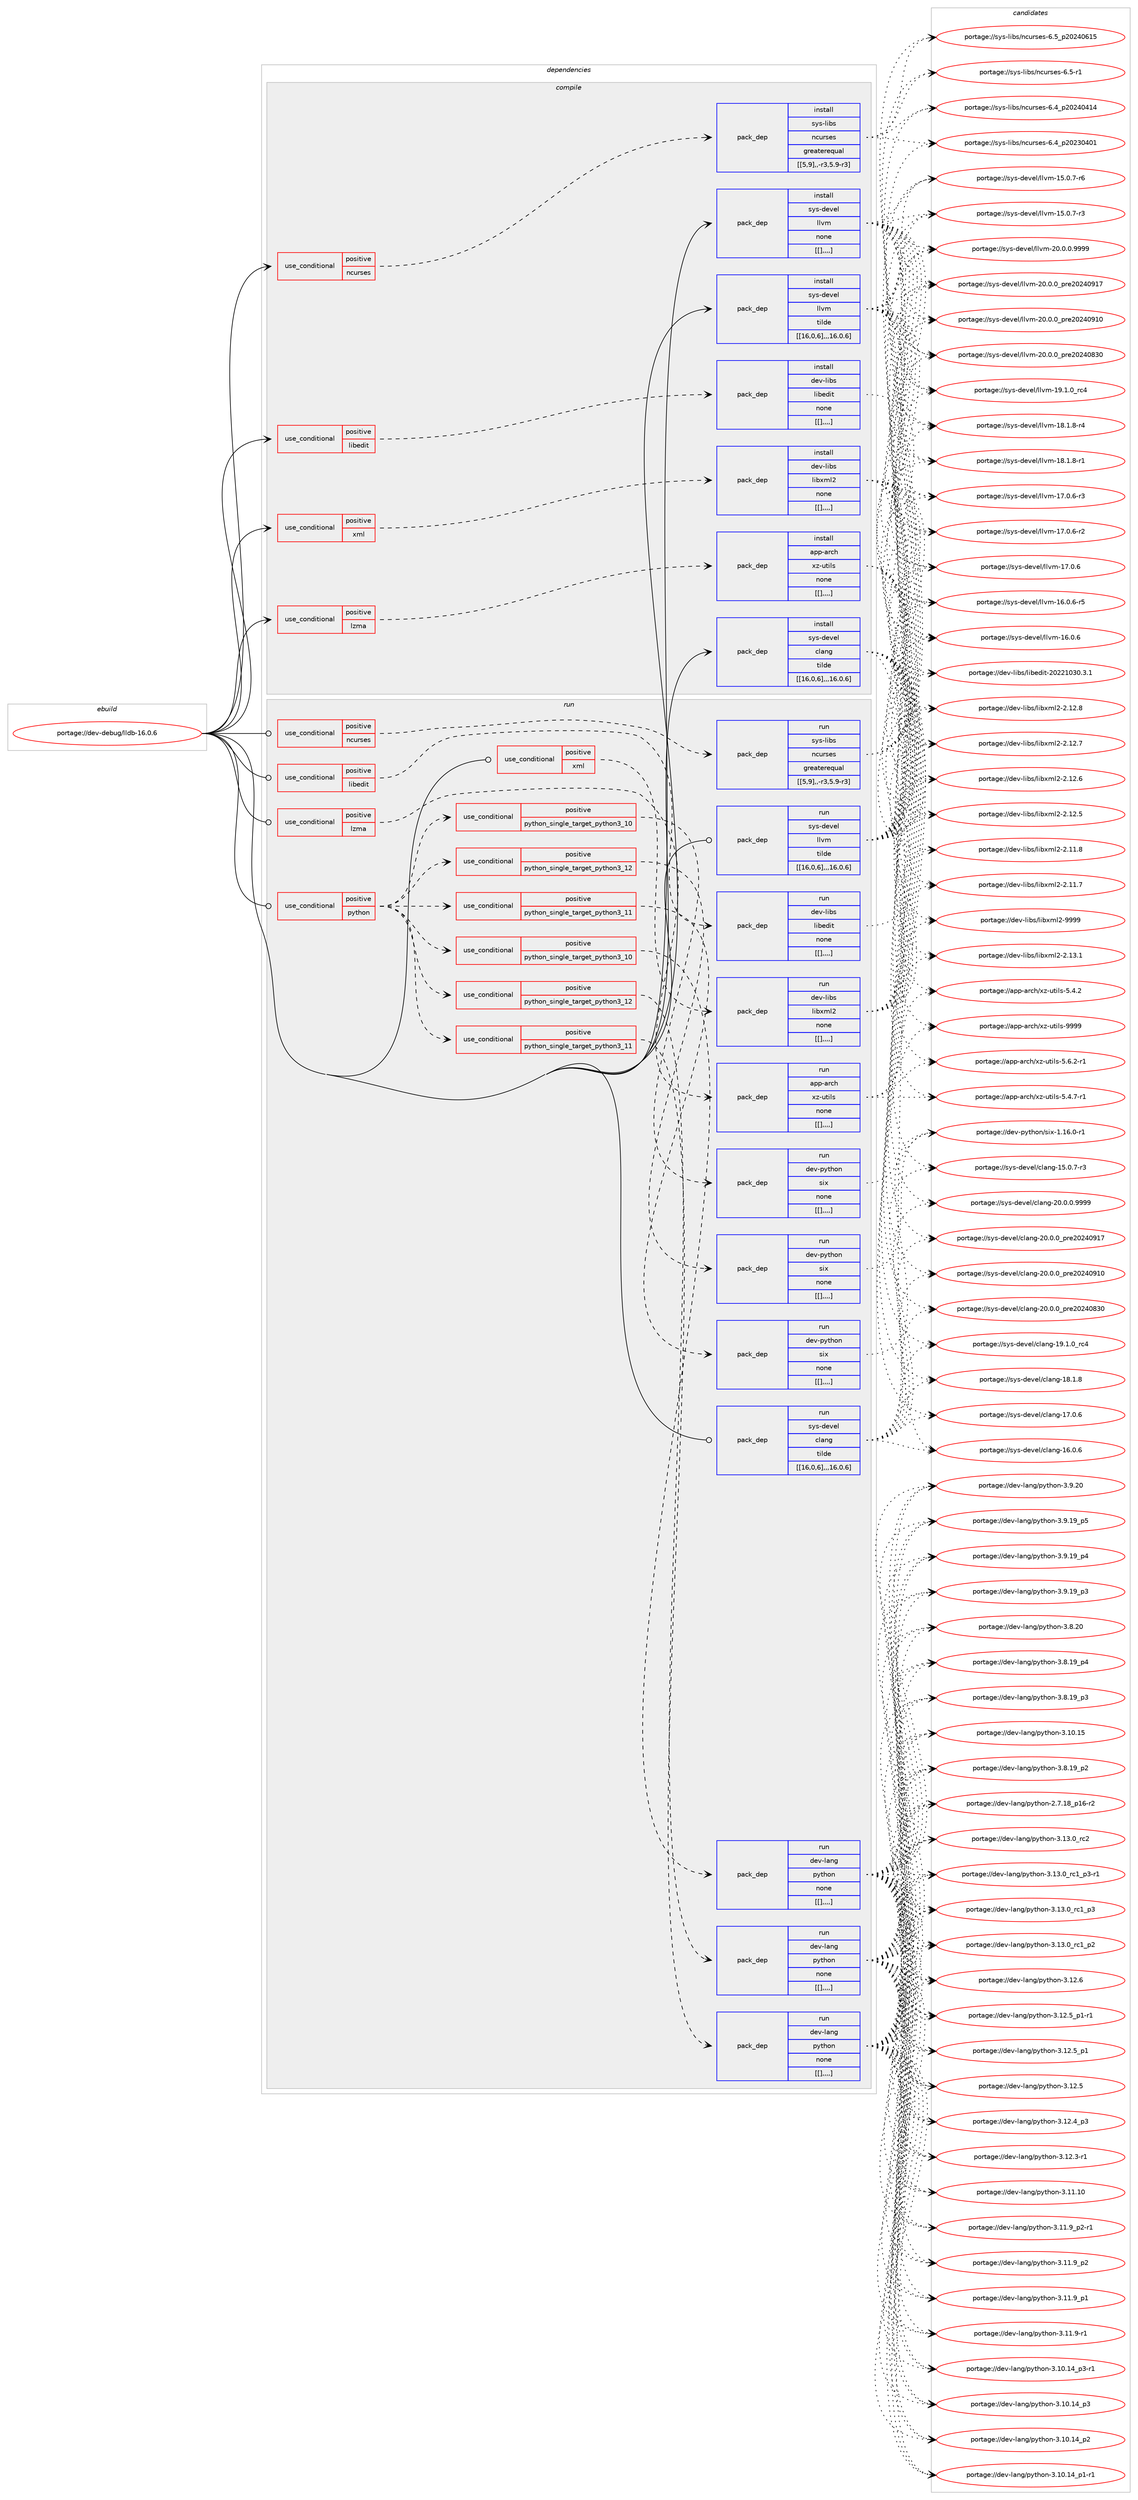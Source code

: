 digraph prolog {

# *************
# Graph options
# *************

newrank=true;
concentrate=true;
compound=true;
graph [rankdir=LR,fontname=Helvetica,fontsize=10,ranksep=1.5];#, ranksep=2.5, nodesep=0.2];
edge  [arrowhead=vee];
node  [fontname=Helvetica,fontsize=10];

# **********
# The ebuild
# **********

subgraph cluster_leftcol {
color=gray;
label=<<i>ebuild</i>>;
id [label="portage://dev-debug/lldb-16.0.6", color=red, width=4, href="../dev-debug/lldb-16.0.6.svg"];
}

# ****************
# The dependencies
# ****************

subgraph cluster_midcol {
color=gray;
label=<<i>dependencies</i>>;
subgraph cluster_compile {
fillcolor="#eeeeee";
style=filled;
label=<<i>compile</i>>;
subgraph cond19609 {
dependency72925 [label=<<TABLE BORDER="0" CELLBORDER="1" CELLSPACING="0" CELLPADDING="4"><TR><TD ROWSPAN="3" CELLPADDING="10">use_conditional</TD></TR><TR><TD>positive</TD></TR><TR><TD>libedit</TD></TR></TABLE>>, shape=none, color=red];
subgraph pack52368 {
dependency72926 [label=<<TABLE BORDER="0" CELLBORDER="1" CELLSPACING="0" CELLPADDING="4" WIDTH="220"><TR><TD ROWSPAN="6" CELLPADDING="30">pack_dep</TD></TR><TR><TD WIDTH="110">install</TD></TR><TR><TD>dev-libs</TD></TR><TR><TD>libedit</TD></TR><TR><TD>none</TD></TR><TR><TD>[[],,,,]</TD></TR></TABLE>>, shape=none, color=blue];
}
dependency72925:e -> dependency72926:w [weight=20,style="dashed",arrowhead="vee"];
}
id:e -> dependency72925:w [weight=20,style="solid",arrowhead="vee"];
subgraph cond19610 {
dependency72927 [label=<<TABLE BORDER="0" CELLBORDER="1" CELLSPACING="0" CELLPADDING="4"><TR><TD ROWSPAN="3" CELLPADDING="10">use_conditional</TD></TR><TR><TD>positive</TD></TR><TR><TD>lzma</TD></TR></TABLE>>, shape=none, color=red];
subgraph pack52369 {
dependency72928 [label=<<TABLE BORDER="0" CELLBORDER="1" CELLSPACING="0" CELLPADDING="4" WIDTH="220"><TR><TD ROWSPAN="6" CELLPADDING="30">pack_dep</TD></TR><TR><TD WIDTH="110">install</TD></TR><TR><TD>app-arch</TD></TR><TR><TD>xz-utils</TD></TR><TR><TD>none</TD></TR><TR><TD>[[],,,,]</TD></TR></TABLE>>, shape=none, color=blue];
}
dependency72927:e -> dependency72928:w [weight=20,style="dashed",arrowhead="vee"];
}
id:e -> dependency72927:w [weight=20,style="solid",arrowhead="vee"];
subgraph cond19611 {
dependency72929 [label=<<TABLE BORDER="0" CELLBORDER="1" CELLSPACING="0" CELLPADDING="4"><TR><TD ROWSPAN="3" CELLPADDING="10">use_conditional</TD></TR><TR><TD>positive</TD></TR><TR><TD>ncurses</TD></TR></TABLE>>, shape=none, color=red];
subgraph pack52370 {
dependency72930 [label=<<TABLE BORDER="0" CELLBORDER="1" CELLSPACING="0" CELLPADDING="4" WIDTH="220"><TR><TD ROWSPAN="6" CELLPADDING="30">pack_dep</TD></TR><TR><TD WIDTH="110">install</TD></TR><TR><TD>sys-libs</TD></TR><TR><TD>ncurses</TD></TR><TR><TD>greaterequal</TD></TR><TR><TD>[[5,9],,-r3,5.9-r3]</TD></TR></TABLE>>, shape=none, color=blue];
}
dependency72929:e -> dependency72930:w [weight=20,style="dashed",arrowhead="vee"];
}
id:e -> dependency72929:w [weight=20,style="solid",arrowhead="vee"];
subgraph cond19612 {
dependency72931 [label=<<TABLE BORDER="0" CELLBORDER="1" CELLSPACING="0" CELLPADDING="4"><TR><TD ROWSPAN="3" CELLPADDING="10">use_conditional</TD></TR><TR><TD>positive</TD></TR><TR><TD>xml</TD></TR></TABLE>>, shape=none, color=red];
subgraph pack52371 {
dependency72932 [label=<<TABLE BORDER="0" CELLBORDER="1" CELLSPACING="0" CELLPADDING="4" WIDTH="220"><TR><TD ROWSPAN="6" CELLPADDING="30">pack_dep</TD></TR><TR><TD WIDTH="110">install</TD></TR><TR><TD>dev-libs</TD></TR><TR><TD>libxml2</TD></TR><TR><TD>none</TD></TR><TR><TD>[[],,,,]</TD></TR></TABLE>>, shape=none, color=blue];
}
dependency72931:e -> dependency72932:w [weight=20,style="dashed",arrowhead="vee"];
}
id:e -> dependency72931:w [weight=20,style="solid",arrowhead="vee"];
subgraph pack52372 {
dependency72933 [label=<<TABLE BORDER="0" CELLBORDER="1" CELLSPACING="0" CELLPADDING="4" WIDTH="220"><TR><TD ROWSPAN="6" CELLPADDING="30">pack_dep</TD></TR><TR><TD WIDTH="110">install</TD></TR><TR><TD>sys-devel</TD></TR><TR><TD>clang</TD></TR><TR><TD>tilde</TD></TR><TR><TD>[[16,0,6],,,16.0.6]</TD></TR></TABLE>>, shape=none, color=blue];
}
id:e -> dependency72933:w [weight=20,style="solid",arrowhead="vee"];
subgraph pack52373 {
dependency72934 [label=<<TABLE BORDER="0" CELLBORDER="1" CELLSPACING="0" CELLPADDING="4" WIDTH="220"><TR><TD ROWSPAN="6" CELLPADDING="30">pack_dep</TD></TR><TR><TD WIDTH="110">install</TD></TR><TR><TD>sys-devel</TD></TR><TR><TD>llvm</TD></TR><TR><TD>tilde</TD></TR><TR><TD>[[16,0,6],,,16.0.6]</TD></TR></TABLE>>, shape=none, color=blue];
}
id:e -> dependency72934:w [weight=20,style="solid",arrowhead="vee"];
subgraph pack52374 {
dependency72935 [label=<<TABLE BORDER="0" CELLBORDER="1" CELLSPACING="0" CELLPADDING="4" WIDTH="220"><TR><TD ROWSPAN="6" CELLPADDING="30">pack_dep</TD></TR><TR><TD WIDTH="110">install</TD></TR><TR><TD>sys-devel</TD></TR><TR><TD>llvm</TD></TR><TR><TD>none</TD></TR><TR><TD>[[],,,,]</TD></TR></TABLE>>, shape=none, color=blue];
}
id:e -> dependency72935:w [weight=20,style="solid",arrowhead="vee"];
}
subgraph cluster_compileandrun {
fillcolor="#eeeeee";
style=filled;
label=<<i>compile and run</i>>;
}
subgraph cluster_run {
fillcolor="#eeeeee";
style=filled;
label=<<i>run</i>>;
subgraph cond19613 {
dependency72936 [label=<<TABLE BORDER="0" CELLBORDER="1" CELLSPACING="0" CELLPADDING="4"><TR><TD ROWSPAN="3" CELLPADDING="10">use_conditional</TD></TR><TR><TD>positive</TD></TR><TR><TD>libedit</TD></TR></TABLE>>, shape=none, color=red];
subgraph pack52375 {
dependency72937 [label=<<TABLE BORDER="0" CELLBORDER="1" CELLSPACING="0" CELLPADDING="4" WIDTH="220"><TR><TD ROWSPAN="6" CELLPADDING="30">pack_dep</TD></TR><TR><TD WIDTH="110">run</TD></TR><TR><TD>dev-libs</TD></TR><TR><TD>libedit</TD></TR><TR><TD>none</TD></TR><TR><TD>[[],,,,]</TD></TR></TABLE>>, shape=none, color=blue];
}
dependency72936:e -> dependency72937:w [weight=20,style="dashed",arrowhead="vee"];
}
id:e -> dependency72936:w [weight=20,style="solid",arrowhead="odot"];
subgraph cond19614 {
dependency72938 [label=<<TABLE BORDER="0" CELLBORDER="1" CELLSPACING="0" CELLPADDING="4"><TR><TD ROWSPAN="3" CELLPADDING="10">use_conditional</TD></TR><TR><TD>positive</TD></TR><TR><TD>lzma</TD></TR></TABLE>>, shape=none, color=red];
subgraph pack52376 {
dependency72939 [label=<<TABLE BORDER="0" CELLBORDER="1" CELLSPACING="0" CELLPADDING="4" WIDTH="220"><TR><TD ROWSPAN="6" CELLPADDING="30">pack_dep</TD></TR><TR><TD WIDTH="110">run</TD></TR><TR><TD>app-arch</TD></TR><TR><TD>xz-utils</TD></TR><TR><TD>none</TD></TR><TR><TD>[[],,,,]</TD></TR></TABLE>>, shape=none, color=blue];
}
dependency72938:e -> dependency72939:w [weight=20,style="dashed",arrowhead="vee"];
}
id:e -> dependency72938:w [weight=20,style="solid",arrowhead="odot"];
subgraph cond19615 {
dependency72940 [label=<<TABLE BORDER="0" CELLBORDER="1" CELLSPACING="0" CELLPADDING="4"><TR><TD ROWSPAN="3" CELLPADDING="10">use_conditional</TD></TR><TR><TD>positive</TD></TR><TR><TD>ncurses</TD></TR></TABLE>>, shape=none, color=red];
subgraph pack52377 {
dependency72941 [label=<<TABLE BORDER="0" CELLBORDER="1" CELLSPACING="0" CELLPADDING="4" WIDTH="220"><TR><TD ROWSPAN="6" CELLPADDING="30">pack_dep</TD></TR><TR><TD WIDTH="110">run</TD></TR><TR><TD>sys-libs</TD></TR><TR><TD>ncurses</TD></TR><TR><TD>greaterequal</TD></TR><TR><TD>[[5,9],,-r3,5.9-r3]</TD></TR></TABLE>>, shape=none, color=blue];
}
dependency72940:e -> dependency72941:w [weight=20,style="dashed",arrowhead="vee"];
}
id:e -> dependency72940:w [weight=20,style="solid",arrowhead="odot"];
subgraph cond19616 {
dependency72942 [label=<<TABLE BORDER="0" CELLBORDER="1" CELLSPACING="0" CELLPADDING="4"><TR><TD ROWSPAN="3" CELLPADDING="10">use_conditional</TD></TR><TR><TD>positive</TD></TR><TR><TD>python</TD></TR></TABLE>>, shape=none, color=red];
subgraph cond19617 {
dependency72943 [label=<<TABLE BORDER="0" CELLBORDER="1" CELLSPACING="0" CELLPADDING="4"><TR><TD ROWSPAN="3" CELLPADDING="10">use_conditional</TD></TR><TR><TD>positive</TD></TR><TR><TD>python_single_target_python3_10</TD></TR></TABLE>>, shape=none, color=red];
subgraph pack52378 {
dependency72944 [label=<<TABLE BORDER="0" CELLBORDER="1" CELLSPACING="0" CELLPADDING="4" WIDTH="220"><TR><TD ROWSPAN="6" CELLPADDING="30">pack_dep</TD></TR><TR><TD WIDTH="110">run</TD></TR><TR><TD>dev-python</TD></TR><TR><TD>six</TD></TR><TR><TD>none</TD></TR><TR><TD>[[],,,,]</TD></TR></TABLE>>, shape=none, color=blue];
}
dependency72943:e -> dependency72944:w [weight=20,style="dashed",arrowhead="vee"];
}
dependency72942:e -> dependency72943:w [weight=20,style="dashed",arrowhead="vee"];
subgraph cond19618 {
dependency72945 [label=<<TABLE BORDER="0" CELLBORDER="1" CELLSPACING="0" CELLPADDING="4"><TR><TD ROWSPAN="3" CELLPADDING="10">use_conditional</TD></TR><TR><TD>positive</TD></TR><TR><TD>python_single_target_python3_11</TD></TR></TABLE>>, shape=none, color=red];
subgraph pack52379 {
dependency72946 [label=<<TABLE BORDER="0" CELLBORDER="1" CELLSPACING="0" CELLPADDING="4" WIDTH="220"><TR><TD ROWSPAN="6" CELLPADDING="30">pack_dep</TD></TR><TR><TD WIDTH="110">run</TD></TR><TR><TD>dev-python</TD></TR><TR><TD>six</TD></TR><TR><TD>none</TD></TR><TR><TD>[[],,,,]</TD></TR></TABLE>>, shape=none, color=blue];
}
dependency72945:e -> dependency72946:w [weight=20,style="dashed",arrowhead="vee"];
}
dependency72942:e -> dependency72945:w [weight=20,style="dashed",arrowhead="vee"];
subgraph cond19619 {
dependency72947 [label=<<TABLE BORDER="0" CELLBORDER="1" CELLSPACING="0" CELLPADDING="4"><TR><TD ROWSPAN="3" CELLPADDING="10">use_conditional</TD></TR><TR><TD>positive</TD></TR><TR><TD>python_single_target_python3_12</TD></TR></TABLE>>, shape=none, color=red];
subgraph pack52380 {
dependency72948 [label=<<TABLE BORDER="0" CELLBORDER="1" CELLSPACING="0" CELLPADDING="4" WIDTH="220"><TR><TD ROWSPAN="6" CELLPADDING="30">pack_dep</TD></TR><TR><TD WIDTH="110">run</TD></TR><TR><TD>dev-python</TD></TR><TR><TD>six</TD></TR><TR><TD>none</TD></TR><TR><TD>[[],,,,]</TD></TR></TABLE>>, shape=none, color=blue];
}
dependency72947:e -> dependency72948:w [weight=20,style="dashed",arrowhead="vee"];
}
dependency72942:e -> dependency72947:w [weight=20,style="dashed",arrowhead="vee"];
subgraph cond19620 {
dependency72949 [label=<<TABLE BORDER="0" CELLBORDER="1" CELLSPACING="0" CELLPADDING="4"><TR><TD ROWSPAN="3" CELLPADDING="10">use_conditional</TD></TR><TR><TD>positive</TD></TR><TR><TD>python_single_target_python3_10</TD></TR></TABLE>>, shape=none, color=red];
subgraph pack52381 {
dependency72950 [label=<<TABLE BORDER="0" CELLBORDER="1" CELLSPACING="0" CELLPADDING="4" WIDTH="220"><TR><TD ROWSPAN="6" CELLPADDING="30">pack_dep</TD></TR><TR><TD WIDTH="110">run</TD></TR><TR><TD>dev-lang</TD></TR><TR><TD>python</TD></TR><TR><TD>none</TD></TR><TR><TD>[[],,,,]</TD></TR></TABLE>>, shape=none, color=blue];
}
dependency72949:e -> dependency72950:w [weight=20,style="dashed",arrowhead="vee"];
}
dependency72942:e -> dependency72949:w [weight=20,style="dashed",arrowhead="vee"];
subgraph cond19621 {
dependency72951 [label=<<TABLE BORDER="0" CELLBORDER="1" CELLSPACING="0" CELLPADDING="4"><TR><TD ROWSPAN="3" CELLPADDING="10">use_conditional</TD></TR><TR><TD>positive</TD></TR><TR><TD>python_single_target_python3_11</TD></TR></TABLE>>, shape=none, color=red];
subgraph pack52382 {
dependency72952 [label=<<TABLE BORDER="0" CELLBORDER="1" CELLSPACING="0" CELLPADDING="4" WIDTH="220"><TR><TD ROWSPAN="6" CELLPADDING="30">pack_dep</TD></TR><TR><TD WIDTH="110">run</TD></TR><TR><TD>dev-lang</TD></TR><TR><TD>python</TD></TR><TR><TD>none</TD></TR><TR><TD>[[],,,,]</TD></TR></TABLE>>, shape=none, color=blue];
}
dependency72951:e -> dependency72952:w [weight=20,style="dashed",arrowhead="vee"];
}
dependency72942:e -> dependency72951:w [weight=20,style="dashed",arrowhead="vee"];
subgraph cond19622 {
dependency72953 [label=<<TABLE BORDER="0" CELLBORDER="1" CELLSPACING="0" CELLPADDING="4"><TR><TD ROWSPAN="3" CELLPADDING="10">use_conditional</TD></TR><TR><TD>positive</TD></TR><TR><TD>python_single_target_python3_12</TD></TR></TABLE>>, shape=none, color=red];
subgraph pack52383 {
dependency72954 [label=<<TABLE BORDER="0" CELLBORDER="1" CELLSPACING="0" CELLPADDING="4" WIDTH="220"><TR><TD ROWSPAN="6" CELLPADDING="30">pack_dep</TD></TR><TR><TD WIDTH="110">run</TD></TR><TR><TD>dev-lang</TD></TR><TR><TD>python</TD></TR><TR><TD>none</TD></TR><TR><TD>[[],,,,]</TD></TR></TABLE>>, shape=none, color=blue];
}
dependency72953:e -> dependency72954:w [weight=20,style="dashed",arrowhead="vee"];
}
dependency72942:e -> dependency72953:w [weight=20,style="dashed",arrowhead="vee"];
}
id:e -> dependency72942:w [weight=20,style="solid",arrowhead="odot"];
subgraph cond19623 {
dependency72955 [label=<<TABLE BORDER="0" CELLBORDER="1" CELLSPACING="0" CELLPADDING="4"><TR><TD ROWSPAN="3" CELLPADDING="10">use_conditional</TD></TR><TR><TD>positive</TD></TR><TR><TD>xml</TD></TR></TABLE>>, shape=none, color=red];
subgraph pack52384 {
dependency72956 [label=<<TABLE BORDER="0" CELLBORDER="1" CELLSPACING="0" CELLPADDING="4" WIDTH="220"><TR><TD ROWSPAN="6" CELLPADDING="30">pack_dep</TD></TR><TR><TD WIDTH="110">run</TD></TR><TR><TD>dev-libs</TD></TR><TR><TD>libxml2</TD></TR><TR><TD>none</TD></TR><TR><TD>[[],,,,]</TD></TR></TABLE>>, shape=none, color=blue];
}
dependency72955:e -> dependency72956:w [weight=20,style="dashed",arrowhead="vee"];
}
id:e -> dependency72955:w [weight=20,style="solid",arrowhead="odot"];
subgraph pack52385 {
dependency72957 [label=<<TABLE BORDER="0" CELLBORDER="1" CELLSPACING="0" CELLPADDING="4" WIDTH="220"><TR><TD ROWSPAN="6" CELLPADDING="30">pack_dep</TD></TR><TR><TD WIDTH="110">run</TD></TR><TR><TD>sys-devel</TD></TR><TR><TD>clang</TD></TR><TR><TD>tilde</TD></TR><TR><TD>[[16,0,6],,,16.0.6]</TD></TR></TABLE>>, shape=none, color=blue];
}
id:e -> dependency72957:w [weight=20,style="solid",arrowhead="odot"];
subgraph pack52386 {
dependency72958 [label=<<TABLE BORDER="0" CELLBORDER="1" CELLSPACING="0" CELLPADDING="4" WIDTH="220"><TR><TD ROWSPAN="6" CELLPADDING="30">pack_dep</TD></TR><TR><TD WIDTH="110">run</TD></TR><TR><TD>sys-devel</TD></TR><TR><TD>llvm</TD></TR><TR><TD>tilde</TD></TR><TR><TD>[[16,0,6],,,16.0.6]</TD></TR></TABLE>>, shape=none, color=blue];
}
id:e -> dependency72958:w [weight=20,style="solid",arrowhead="odot"];
}
}

# **************
# The candidates
# **************

subgraph cluster_choices {
rank=same;
color=gray;
label=<<i>candidates</i>>;

subgraph choice52368 {
color=black;
nodesep=1;
choice1001011184510810598115471081059810110010511645504850504948514846514649 [label="portage://dev-libs/libedit-20221030.3.1", color=red, width=4,href="../dev-libs/libedit-20221030.3.1.svg"];
dependency72926:e -> choice1001011184510810598115471081059810110010511645504850504948514846514649:w [style=dotted,weight="100"];
}
subgraph choice52369 {
color=black;
nodesep=1;
choice9711211245971149910447120122451171161051081154557575757 [label="portage://app-arch/xz-utils-9999", color=red, width=4,href="../app-arch/xz-utils-9999.svg"];
choice9711211245971149910447120122451171161051081154553465446504511449 [label="portage://app-arch/xz-utils-5.6.2-r1", color=red, width=4,href="../app-arch/xz-utils-5.6.2-r1.svg"];
choice9711211245971149910447120122451171161051081154553465246554511449 [label="portage://app-arch/xz-utils-5.4.7-r1", color=red, width=4,href="../app-arch/xz-utils-5.4.7-r1.svg"];
choice971121124597114991044712012245117116105108115455346524650 [label="portage://app-arch/xz-utils-5.4.2", color=red, width=4,href="../app-arch/xz-utils-5.4.2.svg"];
dependency72928:e -> choice9711211245971149910447120122451171161051081154557575757:w [style=dotted,weight="100"];
dependency72928:e -> choice9711211245971149910447120122451171161051081154553465446504511449:w [style=dotted,weight="100"];
dependency72928:e -> choice9711211245971149910447120122451171161051081154553465246554511449:w [style=dotted,weight="100"];
dependency72928:e -> choice971121124597114991044712012245117116105108115455346524650:w [style=dotted,weight="100"];
}
subgraph choice52370 {
color=black;
nodesep=1;
choice1151211154510810598115471109911711411510111545544653951125048505248544953 [label="portage://sys-libs/ncurses-6.5_p20240615", color=red, width=4,href="../sys-libs/ncurses-6.5_p20240615.svg"];
choice11512111545108105981154711099117114115101115455446534511449 [label="portage://sys-libs/ncurses-6.5-r1", color=red, width=4,href="../sys-libs/ncurses-6.5-r1.svg"];
choice1151211154510810598115471109911711411510111545544652951125048505248524952 [label="portage://sys-libs/ncurses-6.4_p20240414", color=red, width=4,href="../sys-libs/ncurses-6.4_p20240414.svg"];
choice1151211154510810598115471109911711411510111545544652951125048505148524849 [label="portage://sys-libs/ncurses-6.4_p20230401", color=red, width=4,href="../sys-libs/ncurses-6.4_p20230401.svg"];
dependency72930:e -> choice1151211154510810598115471109911711411510111545544653951125048505248544953:w [style=dotted,weight="100"];
dependency72930:e -> choice11512111545108105981154711099117114115101115455446534511449:w [style=dotted,weight="100"];
dependency72930:e -> choice1151211154510810598115471109911711411510111545544652951125048505248524952:w [style=dotted,weight="100"];
dependency72930:e -> choice1151211154510810598115471109911711411510111545544652951125048505148524849:w [style=dotted,weight="100"];
}
subgraph choice52371 {
color=black;
nodesep=1;
choice10010111845108105981154710810598120109108504557575757 [label="portage://dev-libs/libxml2-9999", color=red, width=4,href="../dev-libs/libxml2-9999.svg"];
choice100101118451081059811547108105981201091085045504649514649 [label="portage://dev-libs/libxml2-2.13.1", color=red, width=4,href="../dev-libs/libxml2-2.13.1.svg"];
choice100101118451081059811547108105981201091085045504649504656 [label="portage://dev-libs/libxml2-2.12.8", color=red, width=4,href="../dev-libs/libxml2-2.12.8.svg"];
choice100101118451081059811547108105981201091085045504649504655 [label="portage://dev-libs/libxml2-2.12.7", color=red, width=4,href="../dev-libs/libxml2-2.12.7.svg"];
choice100101118451081059811547108105981201091085045504649504654 [label="portage://dev-libs/libxml2-2.12.6", color=red, width=4,href="../dev-libs/libxml2-2.12.6.svg"];
choice100101118451081059811547108105981201091085045504649504653 [label="portage://dev-libs/libxml2-2.12.5", color=red, width=4,href="../dev-libs/libxml2-2.12.5.svg"];
choice100101118451081059811547108105981201091085045504649494656 [label="portage://dev-libs/libxml2-2.11.8", color=red, width=4,href="../dev-libs/libxml2-2.11.8.svg"];
choice100101118451081059811547108105981201091085045504649494655 [label="portage://dev-libs/libxml2-2.11.7", color=red, width=4,href="../dev-libs/libxml2-2.11.7.svg"];
dependency72932:e -> choice10010111845108105981154710810598120109108504557575757:w [style=dotted,weight="100"];
dependency72932:e -> choice100101118451081059811547108105981201091085045504649514649:w [style=dotted,weight="100"];
dependency72932:e -> choice100101118451081059811547108105981201091085045504649504656:w [style=dotted,weight="100"];
dependency72932:e -> choice100101118451081059811547108105981201091085045504649504655:w [style=dotted,weight="100"];
dependency72932:e -> choice100101118451081059811547108105981201091085045504649504654:w [style=dotted,weight="100"];
dependency72932:e -> choice100101118451081059811547108105981201091085045504649504653:w [style=dotted,weight="100"];
dependency72932:e -> choice100101118451081059811547108105981201091085045504649494656:w [style=dotted,weight="100"];
dependency72932:e -> choice100101118451081059811547108105981201091085045504649494655:w [style=dotted,weight="100"];
}
subgraph choice52372 {
color=black;
nodesep=1;
choice11512111545100101118101108479910897110103455048464846484657575757 [label="portage://sys-devel/clang-20.0.0.9999", color=red, width=4,href="../sys-devel/clang-20.0.0.9999.svg"];
choice1151211154510010111810110847991089711010345504846484648951121141015048505248574955 [label="portage://sys-devel/clang-20.0.0_pre20240917", color=red, width=4,href="../sys-devel/clang-20.0.0_pre20240917.svg"];
choice1151211154510010111810110847991089711010345504846484648951121141015048505248574948 [label="portage://sys-devel/clang-20.0.0_pre20240910", color=red, width=4,href="../sys-devel/clang-20.0.0_pre20240910.svg"];
choice1151211154510010111810110847991089711010345504846484648951121141015048505248565148 [label="portage://sys-devel/clang-20.0.0_pre20240830", color=red, width=4,href="../sys-devel/clang-20.0.0_pre20240830.svg"];
choice1151211154510010111810110847991089711010345495746494648951149952 [label="portage://sys-devel/clang-19.1.0_rc4", color=red, width=4,href="../sys-devel/clang-19.1.0_rc4.svg"];
choice1151211154510010111810110847991089711010345495646494656 [label="portage://sys-devel/clang-18.1.8", color=red, width=4,href="../sys-devel/clang-18.1.8.svg"];
choice1151211154510010111810110847991089711010345495546484654 [label="portage://sys-devel/clang-17.0.6", color=red, width=4,href="../sys-devel/clang-17.0.6.svg"];
choice1151211154510010111810110847991089711010345495446484654 [label="portage://sys-devel/clang-16.0.6", color=red, width=4,href="../sys-devel/clang-16.0.6.svg"];
choice11512111545100101118101108479910897110103454953464846554511451 [label="portage://sys-devel/clang-15.0.7-r3", color=red, width=4,href="../sys-devel/clang-15.0.7-r3.svg"];
dependency72933:e -> choice11512111545100101118101108479910897110103455048464846484657575757:w [style=dotted,weight="100"];
dependency72933:e -> choice1151211154510010111810110847991089711010345504846484648951121141015048505248574955:w [style=dotted,weight="100"];
dependency72933:e -> choice1151211154510010111810110847991089711010345504846484648951121141015048505248574948:w [style=dotted,weight="100"];
dependency72933:e -> choice1151211154510010111810110847991089711010345504846484648951121141015048505248565148:w [style=dotted,weight="100"];
dependency72933:e -> choice1151211154510010111810110847991089711010345495746494648951149952:w [style=dotted,weight="100"];
dependency72933:e -> choice1151211154510010111810110847991089711010345495646494656:w [style=dotted,weight="100"];
dependency72933:e -> choice1151211154510010111810110847991089711010345495546484654:w [style=dotted,weight="100"];
dependency72933:e -> choice1151211154510010111810110847991089711010345495446484654:w [style=dotted,weight="100"];
dependency72933:e -> choice11512111545100101118101108479910897110103454953464846554511451:w [style=dotted,weight="100"];
}
subgraph choice52373 {
color=black;
nodesep=1;
choice1151211154510010111810110847108108118109455048464846484657575757 [label="portage://sys-devel/llvm-20.0.0.9999", color=red, width=4,href="../sys-devel/llvm-20.0.0.9999.svg"];
choice115121115451001011181011084710810811810945504846484648951121141015048505248574955 [label="portage://sys-devel/llvm-20.0.0_pre20240917", color=red, width=4,href="../sys-devel/llvm-20.0.0_pre20240917.svg"];
choice115121115451001011181011084710810811810945504846484648951121141015048505248574948 [label="portage://sys-devel/llvm-20.0.0_pre20240910", color=red, width=4,href="../sys-devel/llvm-20.0.0_pre20240910.svg"];
choice115121115451001011181011084710810811810945504846484648951121141015048505248565148 [label="portage://sys-devel/llvm-20.0.0_pre20240830", color=red, width=4,href="../sys-devel/llvm-20.0.0_pre20240830.svg"];
choice115121115451001011181011084710810811810945495746494648951149952 [label="portage://sys-devel/llvm-19.1.0_rc4", color=red, width=4,href="../sys-devel/llvm-19.1.0_rc4.svg"];
choice1151211154510010111810110847108108118109454956464946564511452 [label="portage://sys-devel/llvm-18.1.8-r4", color=red, width=4,href="../sys-devel/llvm-18.1.8-r4.svg"];
choice1151211154510010111810110847108108118109454956464946564511449 [label="portage://sys-devel/llvm-18.1.8-r1", color=red, width=4,href="../sys-devel/llvm-18.1.8-r1.svg"];
choice1151211154510010111810110847108108118109454955464846544511451 [label="portage://sys-devel/llvm-17.0.6-r3", color=red, width=4,href="../sys-devel/llvm-17.0.6-r3.svg"];
choice1151211154510010111810110847108108118109454955464846544511450 [label="portage://sys-devel/llvm-17.0.6-r2", color=red, width=4,href="../sys-devel/llvm-17.0.6-r2.svg"];
choice115121115451001011181011084710810811810945495546484654 [label="portage://sys-devel/llvm-17.0.6", color=red, width=4,href="../sys-devel/llvm-17.0.6.svg"];
choice1151211154510010111810110847108108118109454954464846544511453 [label="portage://sys-devel/llvm-16.0.6-r5", color=red, width=4,href="../sys-devel/llvm-16.0.6-r5.svg"];
choice115121115451001011181011084710810811810945495446484654 [label="portage://sys-devel/llvm-16.0.6", color=red, width=4,href="../sys-devel/llvm-16.0.6.svg"];
choice1151211154510010111810110847108108118109454953464846554511454 [label="portage://sys-devel/llvm-15.0.7-r6", color=red, width=4,href="../sys-devel/llvm-15.0.7-r6.svg"];
choice1151211154510010111810110847108108118109454953464846554511451 [label="portage://sys-devel/llvm-15.0.7-r3", color=red, width=4,href="../sys-devel/llvm-15.0.7-r3.svg"];
dependency72934:e -> choice1151211154510010111810110847108108118109455048464846484657575757:w [style=dotted,weight="100"];
dependency72934:e -> choice115121115451001011181011084710810811810945504846484648951121141015048505248574955:w [style=dotted,weight="100"];
dependency72934:e -> choice115121115451001011181011084710810811810945504846484648951121141015048505248574948:w [style=dotted,weight="100"];
dependency72934:e -> choice115121115451001011181011084710810811810945504846484648951121141015048505248565148:w [style=dotted,weight="100"];
dependency72934:e -> choice115121115451001011181011084710810811810945495746494648951149952:w [style=dotted,weight="100"];
dependency72934:e -> choice1151211154510010111810110847108108118109454956464946564511452:w [style=dotted,weight="100"];
dependency72934:e -> choice1151211154510010111810110847108108118109454956464946564511449:w [style=dotted,weight="100"];
dependency72934:e -> choice1151211154510010111810110847108108118109454955464846544511451:w [style=dotted,weight="100"];
dependency72934:e -> choice1151211154510010111810110847108108118109454955464846544511450:w [style=dotted,weight="100"];
dependency72934:e -> choice115121115451001011181011084710810811810945495546484654:w [style=dotted,weight="100"];
dependency72934:e -> choice1151211154510010111810110847108108118109454954464846544511453:w [style=dotted,weight="100"];
dependency72934:e -> choice115121115451001011181011084710810811810945495446484654:w [style=dotted,weight="100"];
dependency72934:e -> choice1151211154510010111810110847108108118109454953464846554511454:w [style=dotted,weight="100"];
dependency72934:e -> choice1151211154510010111810110847108108118109454953464846554511451:w [style=dotted,weight="100"];
}
subgraph choice52374 {
color=black;
nodesep=1;
choice1151211154510010111810110847108108118109455048464846484657575757 [label="portage://sys-devel/llvm-20.0.0.9999", color=red, width=4,href="../sys-devel/llvm-20.0.0.9999.svg"];
choice115121115451001011181011084710810811810945504846484648951121141015048505248574955 [label="portage://sys-devel/llvm-20.0.0_pre20240917", color=red, width=4,href="../sys-devel/llvm-20.0.0_pre20240917.svg"];
choice115121115451001011181011084710810811810945504846484648951121141015048505248574948 [label="portage://sys-devel/llvm-20.0.0_pre20240910", color=red, width=4,href="../sys-devel/llvm-20.0.0_pre20240910.svg"];
choice115121115451001011181011084710810811810945504846484648951121141015048505248565148 [label="portage://sys-devel/llvm-20.0.0_pre20240830", color=red, width=4,href="../sys-devel/llvm-20.0.0_pre20240830.svg"];
choice115121115451001011181011084710810811810945495746494648951149952 [label="portage://sys-devel/llvm-19.1.0_rc4", color=red, width=4,href="../sys-devel/llvm-19.1.0_rc4.svg"];
choice1151211154510010111810110847108108118109454956464946564511452 [label="portage://sys-devel/llvm-18.1.8-r4", color=red, width=4,href="../sys-devel/llvm-18.1.8-r4.svg"];
choice1151211154510010111810110847108108118109454956464946564511449 [label="portage://sys-devel/llvm-18.1.8-r1", color=red, width=4,href="../sys-devel/llvm-18.1.8-r1.svg"];
choice1151211154510010111810110847108108118109454955464846544511451 [label="portage://sys-devel/llvm-17.0.6-r3", color=red, width=4,href="../sys-devel/llvm-17.0.6-r3.svg"];
choice1151211154510010111810110847108108118109454955464846544511450 [label="portage://sys-devel/llvm-17.0.6-r2", color=red, width=4,href="../sys-devel/llvm-17.0.6-r2.svg"];
choice115121115451001011181011084710810811810945495546484654 [label="portage://sys-devel/llvm-17.0.6", color=red, width=4,href="../sys-devel/llvm-17.0.6.svg"];
choice1151211154510010111810110847108108118109454954464846544511453 [label="portage://sys-devel/llvm-16.0.6-r5", color=red, width=4,href="../sys-devel/llvm-16.0.6-r5.svg"];
choice115121115451001011181011084710810811810945495446484654 [label="portage://sys-devel/llvm-16.0.6", color=red, width=4,href="../sys-devel/llvm-16.0.6.svg"];
choice1151211154510010111810110847108108118109454953464846554511454 [label="portage://sys-devel/llvm-15.0.7-r6", color=red, width=4,href="../sys-devel/llvm-15.0.7-r6.svg"];
choice1151211154510010111810110847108108118109454953464846554511451 [label="portage://sys-devel/llvm-15.0.7-r3", color=red, width=4,href="../sys-devel/llvm-15.0.7-r3.svg"];
dependency72935:e -> choice1151211154510010111810110847108108118109455048464846484657575757:w [style=dotted,weight="100"];
dependency72935:e -> choice115121115451001011181011084710810811810945504846484648951121141015048505248574955:w [style=dotted,weight="100"];
dependency72935:e -> choice115121115451001011181011084710810811810945504846484648951121141015048505248574948:w [style=dotted,weight="100"];
dependency72935:e -> choice115121115451001011181011084710810811810945504846484648951121141015048505248565148:w [style=dotted,weight="100"];
dependency72935:e -> choice115121115451001011181011084710810811810945495746494648951149952:w [style=dotted,weight="100"];
dependency72935:e -> choice1151211154510010111810110847108108118109454956464946564511452:w [style=dotted,weight="100"];
dependency72935:e -> choice1151211154510010111810110847108108118109454956464946564511449:w [style=dotted,weight="100"];
dependency72935:e -> choice1151211154510010111810110847108108118109454955464846544511451:w [style=dotted,weight="100"];
dependency72935:e -> choice1151211154510010111810110847108108118109454955464846544511450:w [style=dotted,weight="100"];
dependency72935:e -> choice115121115451001011181011084710810811810945495546484654:w [style=dotted,weight="100"];
dependency72935:e -> choice1151211154510010111810110847108108118109454954464846544511453:w [style=dotted,weight="100"];
dependency72935:e -> choice115121115451001011181011084710810811810945495446484654:w [style=dotted,weight="100"];
dependency72935:e -> choice1151211154510010111810110847108108118109454953464846554511454:w [style=dotted,weight="100"];
dependency72935:e -> choice1151211154510010111810110847108108118109454953464846554511451:w [style=dotted,weight="100"];
}
subgraph choice52375 {
color=black;
nodesep=1;
choice1001011184510810598115471081059810110010511645504850504948514846514649 [label="portage://dev-libs/libedit-20221030.3.1", color=red, width=4,href="../dev-libs/libedit-20221030.3.1.svg"];
dependency72937:e -> choice1001011184510810598115471081059810110010511645504850504948514846514649:w [style=dotted,weight="100"];
}
subgraph choice52376 {
color=black;
nodesep=1;
choice9711211245971149910447120122451171161051081154557575757 [label="portage://app-arch/xz-utils-9999", color=red, width=4,href="../app-arch/xz-utils-9999.svg"];
choice9711211245971149910447120122451171161051081154553465446504511449 [label="portage://app-arch/xz-utils-5.6.2-r1", color=red, width=4,href="../app-arch/xz-utils-5.6.2-r1.svg"];
choice9711211245971149910447120122451171161051081154553465246554511449 [label="portage://app-arch/xz-utils-5.4.7-r1", color=red, width=4,href="../app-arch/xz-utils-5.4.7-r1.svg"];
choice971121124597114991044712012245117116105108115455346524650 [label="portage://app-arch/xz-utils-5.4.2", color=red, width=4,href="../app-arch/xz-utils-5.4.2.svg"];
dependency72939:e -> choice9711211245971149910447120122451171161051081154557575757:w [style=dotted,weight="100"];
dependency72939:e -> choice9711211245971149910447120122451171161051081154553465446504511449:w [style=dotted,weight="100"];
dependency72939:e -> choice9711211245971149910447120122451171161051081154553465246554511449:w [style=dotted,weight="100"];
dependency72939:e -> choice971121124597114991044712012245117116105108115455346524650:w [style=dotted,weight="100"];
}
subgraph choice52377 {
color=black;
nodesep=1;
choice1151211154510810598115471109911711411510111545544653951125048505248544953 [label="portage://sys-libs/ncurses-6.5_p20240615", color=red, width=4,href="../sys-libs/ncurses-6.5_p20240615.svg"];
choice11512111545108105981154711099117114115101115455446534511449 [label="portage://sys-libs/ncurses-6.5-r1", color=red, width=4,href="../sys-libs/ncurses-6.5-r1.svg"];
choice1151211154510810598115471109911711411510111545544652951125048505248524952 [label="portage://sys-libs/ncurses-6.4_p20240414", color=red, width=4,href="../sys-libs/ncurses-6.4_p20240414.svg"];
choice1151211154510810598115471109911711411510111545544652951125048505148524849 [label="portage://sys-libs/ncurses-6.4_p20230401", color=red, width=4,href="../sys-libs/ncurses-6.4_p20230401.svg"];
dependency72941:e -> choice1151211154510810598115471109911711411510111545544653951125048505248544953:w [style=dotted,weight="100"];
dependency72941:e -> choice11512111545108105981154711099117114115101115455446534511449:w [style=dotted,weight="100"];
dependency72941:e -> choice1151211154510810598115471109911711411510111545544652951125048505248524952:w [style=dotted,weight="100"];
dependency72941:e -> choice1151211154510810598115471109911711411510111545544652951125048505148524849:w [style=dotted,weight="100"];
}
subgraph choice52378 {
color=black;
nodesep=1;
choice1001011184511212111610411111047115105120454946495446484511449 [label="portage://dev-python/six-1.16.0-r1", color=red, width=4,href="../dev-python/six-1.16.0-r1.svg"];
dependency72944:e -> choice1001011184511212111610411111047115105120454946495446484511449:w [style=dotted,weight="100"];
}
subgraph choice52379 {
color=black;
nodesep=1;
choice1001011184511212111610411111047115105120454946495446484511449 [label="portage://dev-python/six-1.16.0-r1", color=red, width=4,href="../dev-python/six-1.16.0-r1.svg"];
dependency72946:e -> choice1001011184511212111610411111047115105120454946495446484511449:w [style=dotted,weight="100"];
}
subgraph choice52380 {
color=black;
nodesep=1;
choice1001011184511212111610411111047115105120454946495446484511449 [label="portage://dev-python/six-1.16.0-r1", color=red, width=4,href="../dev-python/six-1.16.0-r1.svg"];
dependency72948:e -> choice1001011184511212111610411111047115105120454946495446484511449:w [style=dotted,weight="100"];
}
subgraph choice52381 {
color=black;
nodesep=1;
choice10010111845108971101034711212111610411111045514649514648951149950 [label="portage://dev-lang/python-3.13.0_rc2", color=red, width=4,href="../dev-lang/python-3.13.0_rc2.svg"];
choice1001011184510897110103471121211161041111104551464951464895114994995112514511449 [label="portage://dev-lang/python-3.13.0_rc1_p3-r1", color=red, width=4,href="../dev-lang/python-3.13.0_rc1_p3-r1.svg"];
choice100101118451089711010347112121116104111110455146495146489511499499511251 [label="portage://dev-lang/python-3.13.0_rc1_p3", color=red, width=4,href="../dev-lang/python-3.13.0_rc1_p3.svg"];
choice100101118451089711010347112121116104111110455146495146489511499499511250 [label="portage://dev-lang/python-3.13.0_rc1_p2", color=red, width=4,href="../dev-lang/python-3.13.0_rc1_p2.svg"];
choice10010111845108971101034711212111610411111045514649504654 [label="portage://dev-lang/python-3.12.6", color=red, width=4,href="../dev-lang/python-3.12.6.svg"];
choice1001011184510897110103471121211161041111104551464950465395112494511449 [label="portage://dev-lang/python-3.12.5_p1-r1", color=red, width=4,href="../dev-lang/python-3.12.5_p1-r1.svg"];
choice100101118451089711010347112121116104111110455146495046539511249 [label="portage://dev-lang/python-3.12.5_p1", color=red, width=4,href="../dev-lang/python-3.12.5_p1.svg"];
choice10010111845108971101034711212111610411111045514649504653 [label="portage://dev-lang/python-3.12.5", color=red, width=4,href="../dev-lang/python-3.12.5.svg"];
choice100101118451089711010347112121116104111110455146495046529511251 [label="portage://dev-lang/python-3.12.4_p3", color=red, width=4,href="../dev-lang/python-3.12.4_p3.svg"];
choice100101118451089711010347112121116104111110455146495046514511449 [label="portage://dev-lang/python-3.12.3-r1", color=red, width=4,href="../dev-lang/python-3.12.3-r1.svg"];
choice1001011184510897110103471121211161041111104551464949464948 [label="portage://dev-lang/python-3.11.10", color=red, width=4,href="../dev-lang/python-3.11.10.svg"];
choice1001011184510897110103471121211161041111104551464949465795112504511449 [label="portage://dev-lang/python-3.11.9_p2-r1", color=red, width=4,href="../dev-lang/python-3.11.9_p2-r1.svg"];
choice100101118451089711010347112121116104111110455146494946579511250 [label="portage://dev-lang/python-3.11.9_p2", color=red, width=4,href="../dev-lang/python-3.11.9_p2.svg"];
choice100101118451089711010347112121116104111110455146494946579511249 [label="portage://dev-lang/python-3.11.9_p1", color=red, width=4,href="../dev-lang/python-3.11.9_p1.svg"];
choice100101118451089711010347112121116104111110455146494946574511449 [label="portage://dev-lang/python-3.11.9-r1", color=red, width=4,href="../dev-lang/python-3.11.9-r1.svg"];
choice1001011184510897110103471121211161041111104551464948464953 [label="portage://dev-lang/python-3.10.15", color=red, width=4,href="../dev-lang/python-3.10.15.svg"];
choice100101118451089711010347112121116104111110455146494846495295112514511449 [label="portage://dev-lang/python-3.10.14_p3-r1", color=red, width=4,href="../dev-lang/python-3.10.14_p3-r1.svg"];
choice10010111845108971101034711212111610411111045514649484649529511251 [label="portage://dev-lang/python-3.10.14_p3", color=red, width=4,href="../dev-lang/python-3.10.14_p3.svg"];
choice10010111845108971101034711212111610411111045514649484649529511250 [label="portage://dev-lang/python-3.10.14_p2", color=red, width=4,href="../dev-lang/python-3.10.14_p2.svg"];
choice100101118451089711010347112121116104111110455146494846495295112494511449 [label="portage://dev-lang/python-3.10.14_p1-r1", color=red, width=4,href="../dev-lang/python-3.10.14_p1-r1.svg"];
choice10010111845108971101034711212111610411111045514657465048 [label="portage://dev-lang/python-3.9.20", color=red, width=4,href="../dev-lang/python-3.9.20.svg"];
choice100101118451089711010347112121116104111110455146574649579511253 [label="portage://dev-lang/python-3.9.19_p5", color=red, width=4,href="../dev-lang/python-3.9.19_p5.svg"];
choice100101118451089711010347112121116104111110455146574649579511252 [label="portage://dev-lang/python-3.9.19_p4", color=red, width=4,href="../dev-lang/python-3.9.19_p4.svg"];
choice100101118451089711010347112121116104111110455146574649579511251 [label="portage://dev-lang/python-3.9.19_p3", color=red, width=4,href="../dev-lang/python-3.9.19_p3.svg"];
choice10010111845108971101034711212111610411111045514656465048 [label="portage://dev-lang/python-3.8.20", color=red, width=4,href="../dev-lang/python-3.8.20.svg"];
choice100101118451089711010347112121116104111110455146564649579511252 [label="portage://dev-lang/python-3.8.19_p4", color=red, width=4,href="../dev-lang/python-3.8.19_p4.svg"];
choice100101118451089711010347112121116104111110455146564649579511251 [label="portage://dev-lang/python-3.8.19_p3", color=red, width=4,href="../dev-lang/python-3.8.19_p3.svg"];
choice100101118451089711010347112121116104111110455146564649579511250 [label="portage://dev-lang/python-3.8.19_p2", color=red, width=4,href="../dev-lang/python-3.8.19_p2.svg"];
choice100101118451089711010347112121116104111110455046554649569511249544511450 [label="portage://dev-lang/python-2.7.18_p16-r2", color=red, width=4,href="../dev-lang/python-2.7.18_p16-r2.svg"];
dependency72950:e -> choice10010111845108971101034711212111610411111045514649514648951149950:w [style=dotted,weight="100"];
dependency72950:e -> choice1001011184510897110103471121211161041111104551464951464895114994995112514511449:w [style=dotted,weight="100"];
dependency72950:e -> choice100101118451089711010347112121116104111110455146495146489511499499511251:w [style=dotted,weight="100"];
dependency72950:e -> choice100101118451089711010347112121116104111110455146495146489511499499511250:w [style=dotted,weight="100"];
dependency72950:e -> choice10010111845108971101034711212111610411111045514649504654:w [style=dotted,weight="100"];
dependency72950:e -> choice1001011184510897110103471121211161041111104551464950465395112494511449:w [style=dotted,weight="100"];
dependency72950:e -> choice100101118451089711010347112121116104111110455146495046539511249:w [style=dotted,weight="100"];
dependency72950:e -> choice10010111845108971101034711212111610411111045514649504653:w [style=dotted,weight="100"];
dependency72950:e -> choice100101118451089711010347112121116104111110455146495046529511251:w [style=dotted,weight="100"];
dependency72950:e -> choice100101118451089711010347112121116104111110455146495046514511449:w [style=dotted,weight="100"];
dependency72950:e -> choice1001011184510897110103471121211161041111104551464949464948:w [style=dotted,weight="100"];
dependency72950:e -> choice1001011184510897110103471121211161041111104551464949465795112504511449:w [style=dotted,weight="100"];
dependency72950:e -> choice100101118451089711010347112121116104111110455146494946579511250:w [style=dotted,weight="100"];
dependency72950:e -> choice100101118451089711010347112121116104111110455146494946579511249:w [style=dotted,weight="100"];
dependency72950:e -> choice100101118451089711010347112121116104111110455146494946574511449:w [style=dotted,weight="100"];
dependency72950:e -> choice1001011184510897110103471121211161041111104551464948464953:w [style=dotted,weight="100"];
dependency72950:e -> choice100101118451089711010347112121116104111110455146494846495295112514511449:w [style=dotted,weight="100"];
dependency72950:e -> choice10010111845108971101034711212111610411111045514649484649529511251:w [style=dotted,weight="100"];
dependency72950:e -> choice10010111845108971101034711212111610411111045514649484649529511250:w [style=dotted,weight="100"];
dependency72950:e -> choice100101118451089711010347112121116104111110455146494846495295112494511449:w [style=dotted,weight="100"];
dependency72950:e -> choice10010111845108971101034711212111610411111045514657465048:w [style=dotted,weight="100"];
dependency72950:e -> choice100101118451089711010347112121116104111110455146574649579511253:w [style=dotted,weight="100"];
dependency72950:e -> choice100101118451089711010347112121116104111110455146574649579511252:w [style=dotted,weight="100"];
dependency72950:e -> choice100101118451089711010347112121116104111110455146574649579511251:w [style=dotted,weight="100"];
dependency72950:e -> choice10010111845108971101034711212111610411111045514656465048:w [style=dotted,weight="100"];
dependency72950:e -> choice100101118451089711010347112121116104111110455146564649579511252:w [style=dotted,weight="100"];
dependency72950:e -> choice100101118451089711010347112121116104111110455146564649579511251:w [style=dotted,weight="100"];
dependency72950:e -> choice100101118451089711010347112121116104111110455146564649579511250:w [style=dotted,weight="100"];
dependency72950:e -> choice100101118451089711010347112121116104111110455046554649569511249544511450:w [style=dotted,weight="100"];
}
subgraph choice52382 {
color=black;
nodesep=1;
choice10010111845108971101034711212111610411111045514649514648951149950 [label="portage://dev-lang/python-3.13.0_rc2", color=red, width=4,href="../dev-lang/python-3.13.0_rc2.svg"];
choice1001011184510897110103471121211161041111104551464951464895114994995112514511449 [label="portage://dev-lang/python-3.13.0_rc1_p3-r1", color=red, width=4,href="../dev-lang/python-3.13.0_rc1_p3-r1.svg"];
choice100101118451089711010347112121116104111110455146495146489511499499511251 [label="portage://dev-lang/python-3.13.0_rc1_p3", color=red, width=4,href="../dev-lang/python-3.13.0_rc1_p3.svg"];
choice100101118451089711010347112121116104111110455146495146489511499499511250 [label="portage://dev-lang/python-3.13.0_rc1_p2", color=red, width=4,href="../dev-lang/python-3.13.0_rc1_p2.svg"];
choice10010111845108971101034711212111610411111045514649504654 [label="portage://dev-lang/python-3.12.6", color=red, width=4,href="../dev-lang/python-3.12.6.svg"];
choice1001011184510897110103471121211161041111104551464950465395112494511449 [label="portage://dev-lang/python-3.12.5_p1-r1", color=red, width=4,href="../dev-lang/python-3.12.5_p1-r1.svg"];
choice100101118451089711010347112121116104111110455146495046539511249 [label="portage://dev-lang/python-3.12.5_p1", color=red, width=4,href="../dev-lang/python-3.12.5_p1.svg"];
choice10010111845108971101034711212111610411111045514649504653 [label="portage://dev-lang/python-3.12.5", color=red, width=4,href="../dev-lang/python-3.12.5.svg"];
choice100101118451089711010347112121116104111110455146495046529511251 [label="portage://dev-lang/python-3.12.4_p3", color=red, width=4,href="../dev-lang/python-3.12.4_p3.svg"];
choice100101118451089711010347112121116104111110455146495046514511449 [label="portage://dev-lang/python-3.12.3-r1", color=red, width=4,href="../dev-lang/python-3.12.3-r1.svg"];
choice1001011184510897110103471121211161041111104551464949464948 [label="portage://dev-lang/python-3.11.10", color=red, width=4,href="../dev-lang/python-3.11.10.svg"];
choice1001011184510897110103471121211161041111104551464949465795112504511449 [label="portage://dev-lang/python-3.11.9_p2-r1", color=red, width=4,href="../dev-lang/python-3.11.9_p2-r1.svg"];
choice100101118451089711010347112121116104111110455146494946579511250 [label="portage://dev-lang/python-3.11.9_p2", color=red, width=4,href="../dev-lang/python-3.11.9_p2.svg"];
choice100101118451089711010347112121116104111110455146494946579511249 [label="portage://dev-lang/python-3.11.9_p1", color=red, width=4,href="../dev-lang/python-3.11.9_p1.svg"];
choice100101118451089711010347112121116104111110455146494946574511449 [label="portage://dev-lang/python-3.11.9-r1", color=red, width=4,href="../dev-lang/python-3.11.9-r1.svg"];
choice1001011184510897110103471121211161041111104551464948464953 [label="portage://dev-lang/python-3.10.15", color=red, width=4,href="../dev-lang/python-3.10.15.svg"];
choice100101118451089711010347112121116104111110455146494846495295112514511449 [label="portage://dev-lang/python-3.10.14_p3-r1", color=red, width=4,href="../dev-lang/python-3.10.14_p3-r1.svg"];
choice10010111845108971101034711212111610411111045514649484649529511251 [label="portage://dev-lang/python-3.10.14_p3", color=red, width=4,href="../dev-lang/python-3.10.14_p3.svg"];
choice10010111845108971101034711212111610411111045514649484649529511250 [label="portage://dev-lang/python-3.10.14_p2", color=red, width=4,href="../dev-lang/python-3.10.14_p2.svg"];
choice100101118451089711010347112121116104111110455146494846495295112494511449 [label="portage://dev-lang/python-3.10.14_p1-r1", color=red, width=4,href="../dev-lang/python-3.10.14_p1-r1.svg"];
choice10010111845108971101034711212111610411111045514657465048 [label="portage://dev-lang/python-3.9.20", color=red, width=4,href="../dev-lang/python-3.9.20.svg"];
choice100101118451089711010347112121116104111110455146574649579511253 [label="portage://dev-lang/python-3.9.19_p5", color=red, width=4,href="../dev-lang/python-3.9.19_p5.svg"];
choice100101118451089711010347112121116104111110455146574649579511252 [label="portage://dev-lang/python-3.9.19_p4", color=red, width=4,href="../dev-lang/python-3.9.19_p4.svg"];
choice100101118451089711010347112121116104111110455146574649579511251 [label="portage://dev-lang/python-3.9.19_p3", color=red, width=4,href="../dev-lang/python-3.9.19_p3.svg"];
choice10010111845108971101034711212111610411111045514656465048 [label="portage://dev-lang/python-3.8.20", color=red, width=4,href="../dev-lang/python-3.8.20.svg"];
choice100101118451089711010347112121116104111110455146564649579511252 [label="portage://dev-lang/python-3.8.19_p4", color=red, width=4,href="../dev-lang/python-3.8.19_p4.svg"];
choice100101118451089711010347112121116104111110455146564649579511251 [label="portage://dev-lang/python-3.8.19_p3", color=red, width=4,href="../dev-lang/python-3.8.19_p3.svg"];
choice100101118451089711010347112121116104111110455146564649579511250 [label="portage://dev-lang/python-3.8.19_p2", color=red, width=4,href="../dev-lang/python-3.8.19_p2.svg"];
choice100101118451089711010347112121116104111110455046554649569511249544511450 [label="portage://dev-lang/python-2.7.18_p16-r2", color=red, width=4,href="../dev-lang/python-2.7.18_p16-r2.svg"];
dependency72952:e -> choice10010111845108971101034711212111610411111045514649514648951149950:w [style=dotted,weight="100"];
dependency72952:e -> choice1001011184510897110103471121211161041111104551464951464895114994995112514511449:w [style=dotted,weight="100"];
dependency72952:e -> choice100101118451089711010347112121116104111110455146495146489511499499511251:w [style=dotted,weight="100"];
dependency72952:e -> choice100101118451089711010347112121116104111110455146495146489511499499511250:w [style=dotted,weight="100"];
dependency72952:e -> choice10010111845108971101034711212111610411111045514649504654:w [style=dotted,weight="100"];
dependency72952:e -> choice1001011184510897110103471121211161041111104551464950465395112494511449:w [style=dotted,weight="100"];
dependency72952:e -> choice100101118451089711010347112121116104111110455146495046539511249:w [style=dotted,weight="100"];
dependency72952:e -> choice10010111845108971101034711212111610411111045514649504653:w [style=dotted,weight="100"];
dependency72952:e -> choice100101118451089711010347112121116104111110455146495046529511251:w [style=dotted,weight="100"];
dependency72952:e -> choice100101118451089711010347112121116104111110455146495046514511449:w [style=dotted,weight="100"];
dependency72952:e -> choice1001011184510897110103471121211161041111104551464949464948:w [style=dotted,weight="100"];
dependency72952:e -> choice1001011184510897110103471121211161041111104551464949465795112504511449:w [style=dotted,weight="100"];
dependency72952:e -> choice100101118451089711010347112121116104111110455146494946579511250:w [style=dotted,weight="100"];
dependency72952:e -> choice100101118451089711010347112121116104111110455146494946579511249:w [style=dotted,weight="100"];
dependency72952:e -> choice100101118451089711010347112121116104111110455146494946574511449:w [style=dotted,weight="100"];
dependency72952:e -> choice1001011184510897110103471121211161041111104551464948464953:w [style=dotted,weight="100"];
dependency72952:e -> choice100101118451089711010347112121116104111110455146494846495295112514511449:w [style=dotted,weight="100"];
dependency72952:e -> choice10010111845108971101034711212111610411111045514649484649529511251:w [style=dotted,weight="100"];
dependency72952:e -> choice10010111845108971101034711212111610411111045514649484649529511250:w [style=dotted,weight="100"];
dependency72952:e -> choice100101118451089711010347112121116104111110455146494846495295112494511449:w [style=dotted,weight="100"];
dependency72952:e -> choice10010111845108971101034711212111610411111045514657465048:w [style=dotted,weight="100"];
dependency72952:e -> choice100101118451089711010347112121116104111110455146574649579511253:w [style=dotted,weight="100"];
dependency72952:e -> choice100101118451089711010347112121116104111110455146574649579511252:w [style=dotted,weight="100"];
dependency72952:e -> choice100101118451089711010347112121116104111110455146574649579511251:w [style=dotted,weight="100"];
dependency72952:e -> choice10010111845108971101034711212111610411111045514656465048:w [style=dotted,weight="100"];
dependency72952:e -> choice100101118451089711010347112121116104111110455146564649579511252:w [style=dotted,weight="100"];
dependency72952:e -> choice100101118451089711010347112121116104111110455146564649579511251:w [style=dotted,weight="100"];
dependency72952:e -> choice100101118451089711010347112121116104111110455146564649579511250:w [style=dotted,weight="100"];
dependency72952:e -> choice100101118451089711010347112121116104111110455046554649569511249544511450:w [style=dotted,weight="100"];
}
subgraph choice52383 {
color=black;
nodesep=1;
choice10010111845108971101034711212111610411111045514649514648951149950 [label="portage://dev-lang/python-3.13.0_rc2", color=red, width=4,href="../dev-lang/python-3.13.0_rc2.svg"];
choice1001011184510897110103471121211161041111104551464951464895114994995112514511449 [label="portage://dev-lang/python-3.13.0_rc1_p3-r1", color=red, width=4,href="../dev-lang/python-3.13.0_rc1_p3-r1.svg"];
choice100101118451089711010347112121116104111110455146495146489511499499511251 [label="portage://dev-lang/python-3.13.0_rc1_p3", color=red, width=4,href="../dev-lang/python-3.13.0_rc1_p3.svg"];
choice100101118451089711010347112121116104111110455146495146489511499499511250 [label="portage://dev-lang/python-3.13.0_rc1_p2", color=red, width=4,href="../dev-lang/python-3.13.0_rc1_p2.svg"];
choice10010111845108971101034711212111610411111045514649504654 [label="portage://dev-lang/python-3.12.6", color=red, width=4,href="../dev-lang/python-3.12.6.svg"];
choice1001011184510897110103471121211161041111104551464950465395112494511449 [label="portage://dev-lang/python-3.12.5_p1-r1", color=red, width=4,href="../dev-lang/python-3.12.5_p1-r1.svg"];
choice100101118451089711010347112121116104111110455146495046539511249 [label="portage://dev-lang/python-3.12.5_p1", color=red, width=4,href="../dev-lang/python-3.12.5_p1.svg"];
choice10010111845108971101034711212111610411111045514649504653 [label="portage://dev-lang/python-3.12.5", color=red, width=4,href="../dev-lang/python-3.12.5.svg"];
choice100101118451089711010347112121116104111110455146495046529511251 [label="portage://dev-lang/python-3.12.4_p3", color=red, width=4,href="../dev-lang/python-3.12.4_p3.svg"];
choice100101118451089711010347112121116104111110455146495046514511449 [label="portage://dev-lang/python-3.12.3-r1", color=red, width=4,href="../dev-lang/python-3.12.3-r1.svg"];
choice1001011184510897110103471121211161041111104551464949464948 [label="portage://dev-lang/python-3.11.10", color=red, width=4,href="../dev-lang/python-3.11.10.svg"];
choice1001011184510897110103471121211161041111104551464949465795112504511449 [label="portage://dev-lang/python-3.11.9_p2-r1", color=red, width=4,href="../dev-lang/python-3.11.9_p2-r1.svg"];
choice100101118451089711010347112121116104111110455146494946579511250 [label="portage://dev-lang/python-3.11.9_p2", color=red, width=4,href="../dev-lang/python-3.11.9_p2.svg"];
choice100101118451089711010347112121116104111110455146494946579511249 [label="portage://dev-lang/python-3.11.9_p1", color=red, width=4,href="../dev-lang/python-3.11.9_p1.svg"];
choice100101118451089711010347112121116104111110455146494946574511449 [label="portage://dev-lang/python-3.11.9-r1", color=red, width=4,href="../dev-lang/python-3.11.9-r1.svg"];
choice1001011184510897110103471121211161041111104551464948464953 [label="portage://dev-lang/python-3.10.15", color=red, width=4,href="../dev-lang/python-3.10.15.svg"];
choice100101118451089711010347112121116104111110455146494846495295112514511449 [label="portage://dev-lang/python-3.10.14_p3-r1", color=red, width=4,href="../dev-lang/python-3.10.14_p3-r1.svg"];
choice10010111845108971101034711212111610411111045514649484649529511251 [label="portage://dev-lang/python-3.10.14_p3", color=red, width=4,href="../dev-lang/python-3.10.14_p3.svg"];
choice10010111845108971101034711212111610411111045514649484649529511250 [label="portage://dev-lang/python-3.10.14_p2", color=red, width=4,href="../dev-lang/python-3.10.14_p2.svg"];
choice100101118451089711010347112121116104111110455146494846495295112494511449 [label="portage://dev-lang/python-3.10.14_p1-r1", color=red, width=4,href="../dev-lang/python-3.10.14_p1-r1.svg"];
choice10010111845108971101034711212111610411111045514657465048 [label="portage://dev-lang/python-3.9.20", color=red, width=4,href="../dev-lang/python-3.9.20.svg"];
choice100101118451089711010347112121116104111110455146574649579511253 [label="portage://dev-lang/python-3.9.19_p5", color=red, width=4,href="../dev-lang/python-3.9.19_p5.svg"];
choice100101118451089711010347112121116104111110455146574649579511252 [label="portage://dev-lang/python-3.9.19_p4", color=red, width=4,href="../dev-lang/python-3.9.19_p4.svg"];
choice100101118451089711010347112121116104111110455146574649579511251 [label="portage://dev-lang/python-3.9.19_p3", color=red, width=4,href="../dev-lang/python-3.9.19_p3.svg"];
choice10010111845108971101034711212111610411111045514656465048 [label="portage://dev-lang/python-3.8.20", color=red, width=4,href="../dev-lang/python-3.8.20.svg"];
choice100101118451089711010347112121116104111110455146564649579511252 [label="portage://dev-lang/python-3.8.19_p4", color=red, width=4,href="../dev-lang/python-3.8.19_p4.svg"];
choice100101118451089711010347112121116104111110455146564649579511251 [label="portage://dev-lang/python-3.8.19_p3", color=red, width=4,href="../dev-lang/python-3.8.19_p3.svg"];
choice100101118451089711010347112121116104111110455146564649579511250 [label="portage://dev-lang/python-3.8.19_p2", color=red, width=4,href="../dev-lang/python-3.8.19_p2.svg"];
choice100101118451089711010347112121116104111110455046554649569511249544511450 [label="portage://dev-lang/python-2.7.18_p16-r2", color=red, width=4,href="../dev-lang/python-2.7.18_p16-r2.svg"];
dependency72954:e -> choice10010111845108971101034711212111610411111045514649514648951149950:w [style=dotted,weight="100"];
dependency72954:e -> choice1001011184510897110103471121211161041111104551464951464895114994995112514511449:w [style=dotted,weight="100"];
dependency72954:e -> choice100101118451089711010347112121116104111110455146495146489511499499511251:w [style=dotted,weight="100"];
dependency72954:e -> choice100101118451089711010347112121116104111110455146495146489511499499511250:w [style=dotted,weight="100"];
dependency72954:e -> choice10010111845108971101034711212111610411111045514649504654:w [style=dotted,weight="100"];
dependency72954:e -> choice1001011184510897110103471121211161041111104551464950465395112494511449:w [style=dotted,weight="100"];
dependency72954:e -> choice100101118451089711010347112121116104111110455146495046539511249:w [style=dotted,weight="100"];
dependency72954:e -> choice10010111845108971101034711212111610411111045514649504653:w [style=dotted,weight="100"];
dependency72954:e -> choice100101118451089711010347112121116104111110455146495046529511251:w [style=dotted,weight="100"];
dependency72954:e -> choice100101118451089711010347112121116104111110455146495046514511449:w [style=dotted,weight="100"];
dependency72954:e -> choice1001011184510897110103471121211161041111104551464949464948:w [style=dotted,weight="100"];
dependency72954:e -> choice1001011184510897110103471121211161041111104551464949465795112504511449:w [style=dotted,weight="100"];
dependency72954:e -> choice100101118451089711010347112121116104111110455146494946579511250:w [style=dotted,weight="100"];
dependency72954:e -> choice100101118451089711010347112121116104111110455146494946579511249:w [style=dotted,weight="100"];
dependency72954:e -> choice100101118451089711010347112121116104111110455146494946574511449:w [style=dotted,weight="100"];
dependency72954:e -> choice1001011184510897110103471121211161041111104551464948464953:w [style=dotted,weight="100"];
dependency72954:e -> choice100101118451089711010347112121116104111110455146494846495295112514511449:w [style=dotted,weight="100"];
dependency72954:e -> choice10010111845108971101034711212111610411111045514649484649529511251:w [style=dotted,weight="100"];
dependency72954:e -> choice10010111845108971101034711212111610411111045514649484649529511250:w [style=dotted,weight="100"];
dependency72954:e -> choice100101118451089711010347112121116104111110455146494846495295112494511449:w [style=dotted,weight="100"];
dependency72954:e -> choice10010111845108971101034711212111610411111045514657465048:w [style=dotted,weight="100"];
dependency72954:e -> choice100101118451089711010347112121116104111110455146574649579511253:w [style=dotted,weight="100"];
dependency72954:e -> choice100101118451089711010347112121116104111110455146574649579511252:w [style=dotted,weight="100"];
dependency72954:e -> choice100101118451089711010347112121116104111110455146574649579511251:w [style=dotted,weight="100"];
dependency72954:e -> choice10010111845108971101034711212111610411111045514656465048:w [style=dotted,weight="100"];
dependency72954:e -> choice100101118451089711010347112121116104111110455146564649579511252:w [style=dotted,weight="100"];
dependency72954:e -> choice100101118451089711010347112121116104111110455146564649579511251:w [style=dotted,weight="100"];
dependency72954:e -> choice100101118451089711010347112121116104111110455146564649579511250:w [style=dotted,weight="100"];
dependency72954:e -> choice100101118451089711010347112121116104111110455046554649569511249544511450:w [style=dotted,weight="100"];
}
subgraph choice52384 {
color=black;
nodesep=1;
choice10010111845108105981154710810598120109108504557575757 [label="portage://dev-libs/libxml2-9999", color=red, width=4,href="../dev-libs/libxml2-9999.svg"];
choice100101118451081059811547108105981201091085045504649514649 [label="portage://dev-libs/libxml2-2.13.1", color=red, width=4,href="../dev-libs/libxml2-2.13.1.svg"];
choice100101118451081059811547108105981201091085045504649504656 [label="portage://dev-libs/libxml2-2.12.8", color=red, width=4,href="../dev-libs/libxml2-2.12.8.svg"];
choice100101118451081059811547108105981201091085045504649504655 [label="portage://dev-libs/libxml2-2.12.7", color=red, width=4,href="../dev-libs/libxml2-2.12.7.svg"];
choice100101118451081059811547108105981201091085045504649504654 [label="portage://dev-libs/libxml2-2.12.6", color=red, width=4,href="../dev-libs/libxml2-2.12.6.svg"];
choice100101118451081059811547108105981201091085045504649504653 [label="portage://dev-libs/libxml2-2.12.5", color=red, width=4,href="../dev-libs/libxml2-2.12.5.svg"];
choice100101118451081059811547108105981201091085045504649494656 [label="portage://dev-libs/libxml2-2.11.8", color=red, width=4,href="../dev-libs/libxml2-2.11.8.svg"];
choice100101118451081059811547108105981201091085045504649494655 [label="portage://dev-libs/libxml2-2.11.7", color=red, width=4,href="../dev-libs/libxml2-2.11.7.svg"];
dependency72956:e -> choice10010111845108105981154710810598120109108504557575757:w [style=dotted,weight="100"];
dependency72956:e -> choice100101118451081059811547108105981201091085045504649514649:w [style=dotted,weight="100"];
dependency72956:e -> choice100101118451081059811547108105981201091085045504649504656:w [style=dotted,weight="100"];
dependency72956:e -> choice100101118451081059811547108105981201091085045504649504655:w [style=dotted,weight="100"];
dependency72956:e -> choice100101118451081059811547108105981201091085045504649504654:w [style=dotted,weight="100"];
dependency72956:e -> choice100101118451081059811547108105981201091085045504649504653:w [style=dotted,weight="100"];
dependency72956:e -> choice100101118451081059811547108105981201091085045504649494656:w [style=dotted,weight="100"];
dependency72956:e -> choice100101118451081059811547108105981201091085045504649494655:w [style=dotted,weight="100"];
}
subgraph choice52385 {
color=black;
nodesep=1;
choice11512111545100101118101108479910897110103455048464846484657575757 [label="portage://sys-devel/clang-20.0.0.9999", color=red, width=4,href="../sys-devel/clang-20.0.0.9999.svg"];
choice1151211154510010111810110847991089711010345504846484648951121141015048505248574955 [label="portage://sys-devel/clang-20.0.0_pre20240917", color=red, width=4,href="../sys-devel/clang-20.0.0_pre20240917.svg"];
choice1151211154510010111810110847991089711010345504846484648951121141015048505248574948 [label="portage://sys-devel/clang-20.0.0_pre20240910", color=red, width=4,href="../sys-devel/clang-20.0.0_pre20240910.svg"];
choice1151211154510010111810110847991089711010345504846484648951121141015048505248565148 [label="portage://sys-devel/clang-20.0.0_pre20240830", color=red, width=4,href="../sys-devel/clang-20.0.0_pre20240830.svg"];
choice1151211154510010111810110847991089711010345495746494648951149952 [label="portage://sys-devel/clang-19.1.0_rc4", color=red, width=4,href="../sys-devel/clang-19.1.0_rc4.svg"];
choice1151211154510010111810110847991089711010345495646494656 [label="portage://sys-devel/clang-18.1.8", color=red, width=4,href="../sys-devel/clang-18.1.8.svg"];
choice1151211154510010111810110847991089711010345495546484654 [label="portage://sys-devel/clang-17.0.6", color=red, width=4,href="../sys-devel/clang-17.0.6.svg"];
choice1151211154510010111810110847991089711010345495446484654 [label="portage://sys-devel/clang-16.0.6", color=red, width=4,href="../sys-devel/clang-16.0.6.svg"];
choice11512111545100101118101108479910897110103454953464846554511451 [label="portage://sys-devel/clang-15.0.7-r3", color=red, width=4,href="../sys-devel/clang-15.0.7-r3.svg"];
dependency72957:e -> choice11512111545100101118101108479910897110103455048464846484657575757:w [style=dotted,weight="100"];
dependency72957:e -> choice1151211154510010111810110847991089711010345504846484648951121141015048505248574955:w [style=dotted,weight="100"];
dependency72957:e -> choice1151211154510010111810110847991089711010345504846484648951121141015048505248574948:w [style=dotted,weight="100"];
dependency72957:e -> choice1151211154510010111810110847991089711010345504846484648951121141015048505248565148:w [style=dotted,weight="100"];
dependency72957:e -> choice1151211154510010111810110847991089711010345495746494648951149952:w [style=dotted,weight="100"];
dependency72957:e -> choice1151211154510010111810110847991089711010345495646494656:w [style=dotted,weight="100"];
dependency72957:e -> choice1151211154510010111810110847991089711010345495546484654:w [style=dotted,weight="100"];
dependency72957:e -> choice1151211154510010111810110847991089711010345495446484654:w [style=dotted,weight="100"];
dependency72957:e -> choice11512111545100101118101108479910897110103454953464846554511451:w [style=dotted,weight="100"];
}
subgraph choice52386 {
color=black;
nodesep=1;
choice1151211154510010111810110847108108118109455048464846484657575757 [label="portage://sys-devel/llvm-20.0.0.9999", color=red, width=4,href="../sys-devel/llvm-20.0.0.9999.svg"];
choice115121115451001011181011084710810811810945504846484648951121141015048505248574955 [label="portage://sys-devel/llvm-20.0.0_pre20240917", color=red, width=4,href="../sys-devel/llvm-20.0.0_pre20240917.svg"];
choice115121115451001011181011084710810811810945504846484648951121141015048505248574948 [label="portage://sys-devel/llvm-20.0.0_pre20240910", color=red, width=4,href="../sys-devel/llvm-20.0.0_pre20240910.svg"];
choice115121115451001011181011084710810811810945504846484648951121141015048505248565148 [label="portage://sys-devel/llvm-20.0.0_pre20240830", color=red, width=4,href="../sys-devel/llvm-20.0.0_pre20240830.svg"];
choice115121115451001011181011084710810811810945495746494648951149952 [label="portage://sys-devel/llvm-19.1.0_rc4", color=red, width=4,href="../sys-devel/llvm-19.1.0_rc4.svg"];
choice1151211154510010111810110847108108118109454956464946564511452 [label="portage://sys-devel/llvm-18.1.8-r4", color=red, width=4,href="../sys-devel/llvm-18.1.8-r4.svg"];
choice1151211154510010111810110847108108118109454956464946564511449 [label="portage://sys-devel/llvm-18.1.8-r1", color=red, width=4,href="../sys-devel/llvm-18.1.8-r1.svg"];
choice1151211154510010111810110847108108118109454955464846544511451 [label="portage://sys-devel/llvm-17.0.6-r3", color=red, width=4,href="../sys-devel/llvm-17.0.6-r3.svg"];
choice1151211154510010111810110847108108118109454955464846544511450 [label="portage://sys-devel/llvm-17.0.6-r2", color=red, width=4,href="../sys-devel/llvm-17.0.6-r2.svg"];
choice115121115451001011181011084710810811810945495546484654 [label="portage://sys-devel/llvm-17.0.6", color=red, width=4,href="../sys-devel/llvm-17.0.6.svg"];
choice1151211154510010111810110847108108118109454954464846544511453 [label="portage://sys-devel/llvm-16.0.6-r5", color=red, width=4,href="../sys-devel/llvm-16.0.6-r5.svg"];
choice115121115451001011181011084710810811810945495446484654 [label="portage://sys-devel/llvm-16.0.6", color=red, width=4,href="../sys-devel/llvm-16.0.6.svg"];
choice1151211154510010111810110847108108118109454953464846554511454 [label="portage://sys-devel/llvm-15.0.7-r6", color=red, width=4,href="../sys-devel/llvm-15.0.7-r6.svg"];
choice1151211154510010111810110847108108118109454953464846554511451 [label="portage://sys-devel/llvm-15.0.7-r3", color=red, width=4,href="../sys-devel/llvm-15.0.7-r3.svg"];
dependency72958:e -> choice1151211154510010111810110847108108118109455048464846484657575757:w [style=dotted,weight="100"];
dependency72958:e -> choice115121115451001011181011084710810811810945504846484648951121141015048505248574955:w [style=dotted,weight="100"];
dependency72958:e -> choice115121115451001011181011084710810811810945504846484648951121141015048505248574948:w [style=dotted,weight="100"];
dependency72958:e -> choice115121115451001011181011084710810811810945504846484648951121141015048505248565148:w [style=dotted,weight="100"];
dependency72958:e -> choice115121115451001011181011084710810811810945495746494648951149952:w [style=dotted,weight="100"];
dependency72958:e -> choice1151211154510010111810110847108108118109454956464946564511452:w [style=dotted,weight="100"];
dependency72958:e -> choice1151211154510010111810110847108108118109454956464946564511449:w [style=dotted,weight="100"];
dependency72958:e -> choice1151211154510010111810110847108108118109454955464846544511451:w [style=dotted,weight="100"];
dependency72958:e -> choice1151211154510010111810110847108108118109454955464846544511450:w [style=dotted,weight="100"];
dependency72958:e -> choice115121115451001011181011084710810811810945495546484654:w [style=dotted,weight="100"];
dependency72958:e -> choice1151211154510010111810110847108108118109454954464846544511453:w [style=dotted,weight="100"];
dependency72958:e -> choice115121115451001011181011084710810811810945495446484654:w [style=dotted,weight="100"];
dependency72958:e -> choice1151211154510010111810110847108108118109454953464846554511454:w [style=dotted,weight="100"];
dependency72958:e -> choice1151211154510010111810110847108108118109454953464846554511451:w [style=dotted,weight="100"];
}
}

}
